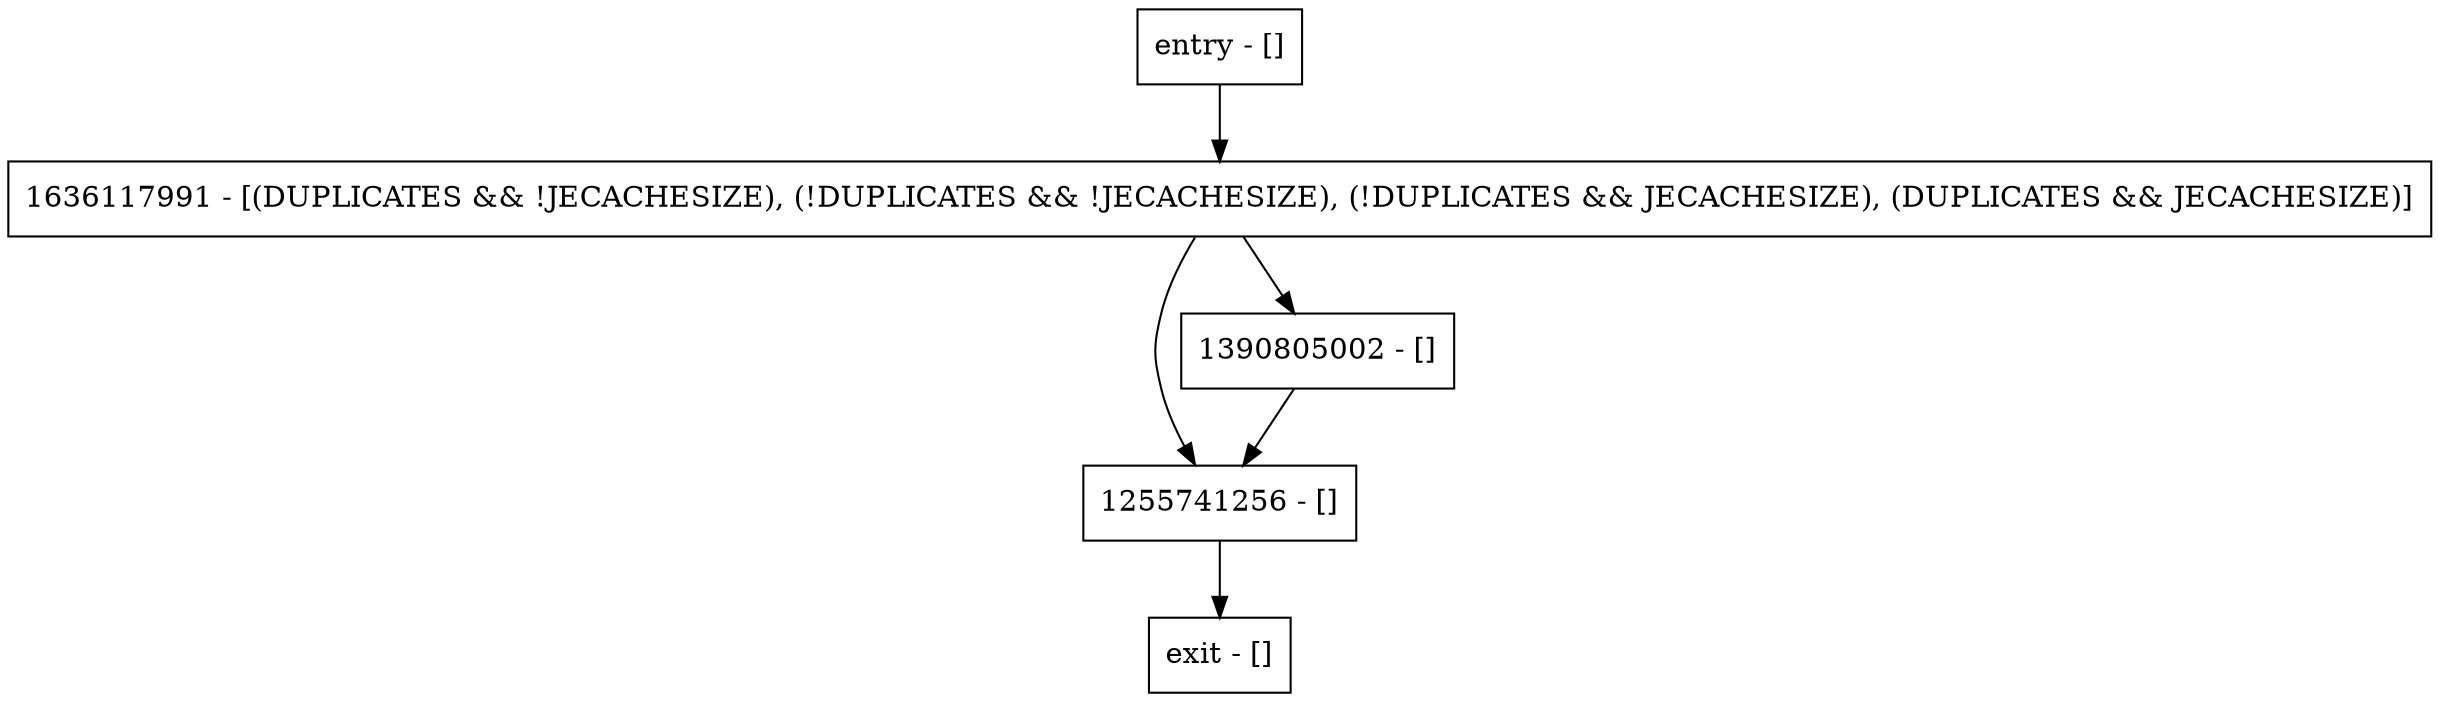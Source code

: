 digraph <init> {
node [shape=record];
entry [label="entry - []"];
exit [label="exit - []"];
1255741256 [label="1255741256 - []"];
1390805002 [label="1390805002 - []"];
1636117991 [label="1636117991 - [(DUPLICATES && !JECACHESIZE), (!DUPLICATES && !JECACHESIZE), (!DUPLICATES && JECACHESIZE), (DUPLICATES && JECACHESIZE)]"];
entry;
exit;
entry -> 1636117991;
1255741256 -> exit;
1390805002 -> 1255741256;
1636117991 -> 1255741256;
1636117991 -> 1390805002;
}
